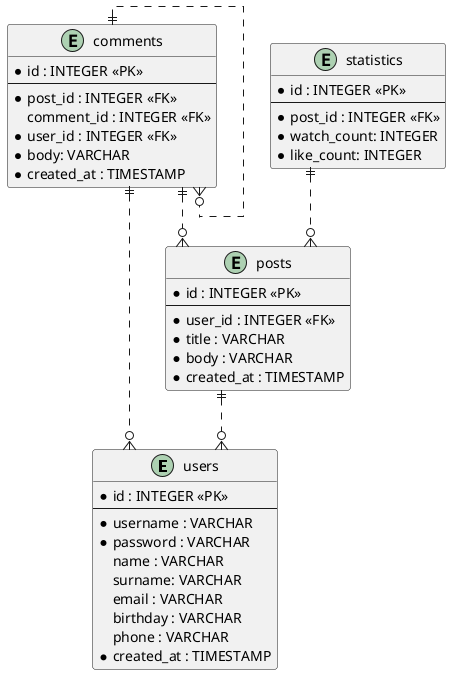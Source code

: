 @startuml er-diagram

skinparam linetype ortho

entity "users" as user_table {
  *id : INTEGER <<PK>>
  --
  *username : VARCHAR
  *password : VARCHAR
  name : VARCHAR
  surname: VARCHAR
  email : VARCHAR
  birthday : VARCHAR
  phone : VARCHAR
  *created_at : TIMESTAMP
}

entity "posts" as post_table {
  *id : INTEGER <<PK>>
  --
  *user_id : INTEGER <<FK>>
  *title : VARCHAR
  *body : VARCHAR
  *created_at : TIMESTAMP
}

entity "comments" as comment_table {
  *id : INTEGER <<PK>>
  --
  *post_id : INTEGER <<FK>>
  comment_id : INTEGER <<FK>>
  *user_id : INTEGER <<FK>>
  *body: VARCHAR
  *created_at : TIMESTAMP
}

entity "statistics" as statistic_table {
  *id : INTEGER <<PK>>
  --
  *post_id : INTEGER <<FK>>
  *watch_count: INTEGER
  *like_count: INTEGER
}

post_table ||..o{ user_table
comment_table ||..o{ user_table
comment_table ||..o{ post_table
comment_table ||..o{ comment_table
statistic_table ||..o{ post_table

@enduml